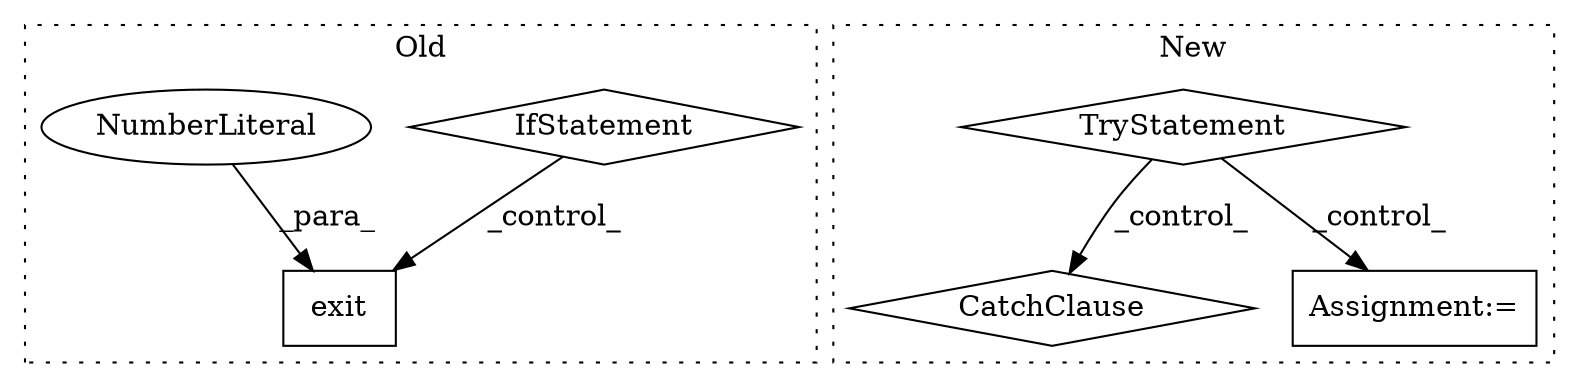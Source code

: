 digraph G {
subgraph cluster0 {
1 [label="exit" a="32" s="7877,7883" l="5,1" shape="box"];
5 [label="IfStatement" a="25" s="7822,7835" l="4,2" shape="diamond"];
6 [label="NumberLiteral" a="34" s="7882" l="1" shape="ellipse"];
label = "Old";
style="dotted";
}
subgraph cluster1 {
2 [label="CatchClause" a="12" s="7733,7759" l="15,2" shape="diamond"];
3 [label="TryStatement" a="54" s="7535" l="4" shape="diamond"];
4 [label="Assignment:=" a="7" s="7625" l="1" shape="box"];
label = "New";
style="dotted";
}
3 -> 2 [label="_control_"];
3 -> 4 [label="_control_"];
5 -> 1 [label="_control_"];
6 -> 1 [label="_para_"];
}